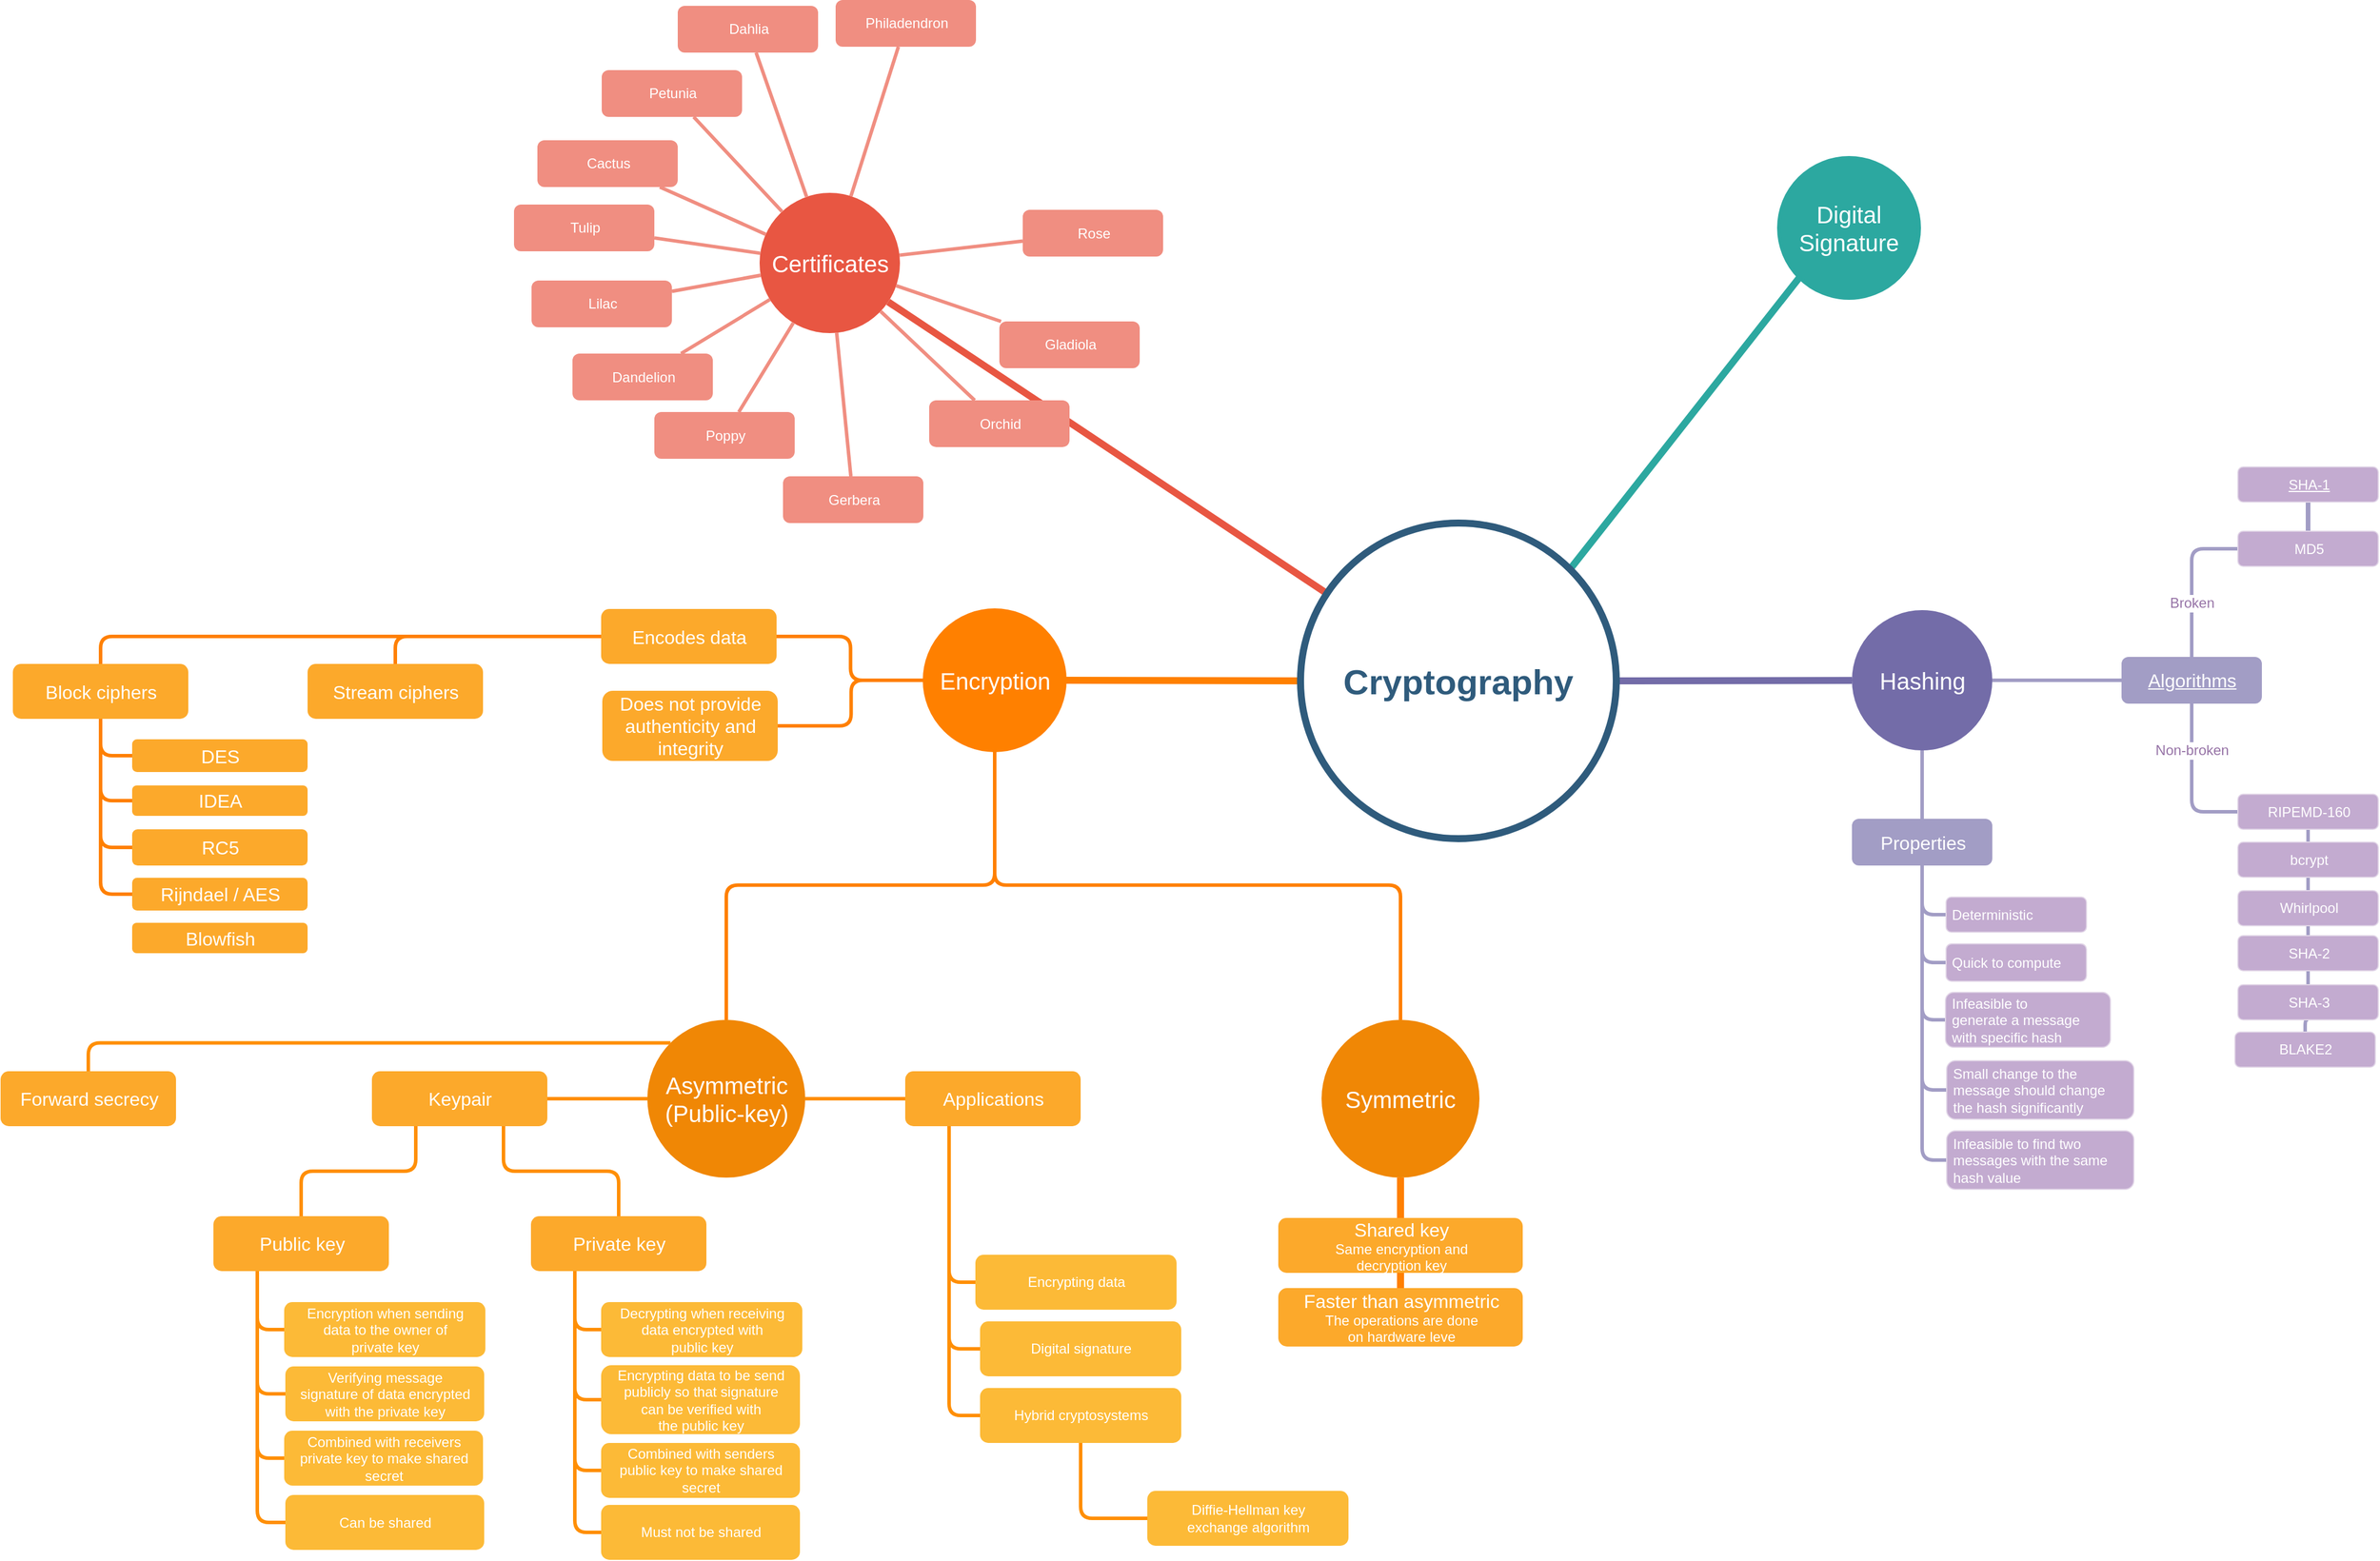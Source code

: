 <mxfile version="10.8.0" type="device"><diagram id="6a731a19-8d31-9384-78a2-239565b7b9f0" name="Page-1"><mxGraphModel dx="3160" dy="1203" grid="1" gridSize="10" guides="1" tooltips="1" connect="1" arrows="1" fold="1" page="1" pageScale="1" pageWidth="1169" pageHeight="827" background="#ffffff" math="0" shadow="0"><root><mxCell id="0"/><mxCell id="1" parent="0"/><mxCell id="1354" value="Hashing&lt;br&gt;" style="ellipse;whiteSpace=wrap;html=1;shadow=0;fontFamily=Helvetica;fontSize=20;fontColor=#FFFFFF;align=center;strokeWidth=3;fillColor=#736ca8;strokeColor=none;" parent="1" vertex="1"><mxGeometry x="1432.5" y="751" width="120" height="120" as="geometry"/></mxCell><mxCell id="R5-lUStaAMvKG1I0FBPl-1515" value="Digital&lt;br&gt;Signature&lt;br&gt;" style="ellipse;whiteSpace=wrap;html=1;shadow=0;fontFamily=Helvetica;fontSize=20;fontColor=#FFFFFF;align=center;strokeWidth=3;fillColor=#2CA8A0;strokeColor=#2CA8A0;" parent="1" vertex="1"><mxGeometry x="1370" y="364" width="120" height="120" as="geometry"/></mxCell><mxCell id="r3gNG2TY_ylzcIJZihnU-1619" style="edgeStyle=orthogonalEdgeStyle;orthogonalLoop=1;jettySize=auto;html=1;exitX=0;exitY=0.5;exitDx=0;exitDy=0;endArrow=none;strokeColor=#FF8F05;strokeWidth=3;fontColor=#FFFFFF;" parent="1" source="1355" target="r3gNG2TY_ylzcIJZihnU-1618" edge="1"><mxGeometry relative="1" as="geometry"/></mxCell><mxCell id="r3gNG2TY_ylzcIJZihnU-1620" style="edgeStyle=orthogonalEdgeStyle;orthogonalLoop=1;jettySize=auto;html=1;entryX=0;entryY=0.5;entryDx=0;entryDy=0;endArrow=none;strokeColor=#FF8F05;strokeWidth=3;fontColor=#FFFFFF;" parent="1" source="1355" target="r3gNG2TY_ylzcIJZihnU-1617" edge="1"><mxGeometry relative="1" as="geometry"/></mxCell><mxCell id="1355" value="&lt;span&gt;Asymmetric&lt;/span&gt;&lt;br&gt;&lt;span&gt;(Public-key)&lt;/span&gt;" style="ellipse;whiteSpace=wrap;html=1;shadow=0;fontFamily=Helvetica;fontSize=20;fontColor=#FFFFFF;align=center;strokeWidth=3;fillColor=#F08705;strokeColor=none;" parent="1" vertex="1"><mxGeometry x="402.5" y="1101.5" width="135" height="135" as="geometry"/></mxCell><mxCell id="1356" value="Certificates" style="ellipse;whiteSpace=wrap;html=1;shadow=0;fontFamily=Helvetica;fontSize=20;fontColor=#FFFFFF;align=center;strokeWidth=3;fillColor=#E85642;strokeColor=none;" parent="1" vertex="1"><mxGeometry x="498.5" y="394" width="120" height="120" as="geometry"/></mxCell><mxCell id="1364" style="endArrow=none;strokeWidth=6;strokeColor=#736ca8;html=1;exitX=1;exitY=0.5;exitDx=0;exitDy=0;" parent="1" source="1515" target="1354" edge="1"><mxGeometry relative="1" as="geometry"/></mxCell><mxCell id="1366" value="" style="edgeStyle=none;endArrow=none;strokeWidth=6;strokeColor=#E85642;html=1;" parent="1" source="1515" target="1356" edge="1"><mxGeometry x="181" y="226.5" width="100" height="100" as="geometry"><mxPoint x="181" y="326.5" as="sourcePoint"/><mxPoint x="281" y="226.5" as="targetPoint"/></mxGeometry></mxCell><mxCell id="r3gNG2TY_ylzcIJZihnU-1570" style="edgeStyle=orthogonalEdgeStyle;shape=filledEdge;jumpSize=2;orthogonalLoop=1;jettySize=auto;html=1;exitX=0.5;exitY=1;exitDx=0;exitDy=0;entryX=0;entryY=0.5;entryDx=0;entryDy=0;shadow=0;startFill=1;startSize=2;endArrow=none;endFill=1;endSize=2;strokeColor=#A29DC5;strokeWidth=3;fillColor=#A29DC5;" parent="1" source="1458" target="r3gNG2TY_ylzcIJZihnU-1547" edge="1"><mxGeometry relative="1" as="geometry"/></mxCell><mxCell id="r3gNG2TY_ylzcIJZihnU-1571" style="edgeStyle=orthogonalEdgeStyle;shape=filledEdge;jumpSize=2;orthogonalLoop=1;jettySize=auto;html=1;entryX=0;entryY=0.5;entryDx=0;entryDy=0;shadow=0;startFill=1;startSize=2;endArrow=none;endFill=1;endSize=2;strokeColor=#A29DC5;strokeWidth=3;fillColor=#A29DC5;" parent="1" source="1458" target="r3gNG2TY_ylzcIJZihnU-1554" edge="1"><mxGeometry relative="1" as="geometry"/></mxCell><mxCell id="r3gNG2TY_ylzcIJZihnU-1572" style="edgeStyle=orthogonalEdgeStyle;shape=filledEdge;jumpSize=2;orthogonalLoop=1;jettySize=auto;html=1;entryX=0;entryY=0.5;entryDx=0;entryDy=0;shadow=0;startFill=1;startSize=2;endArrow=none;endFill=1;endSize=2;strokeColor=#A29DC5;strokeWidth=3;fillColor=#A29DC5;" parent="1" source="1458" target="r3gNG2TY_ylzcIJZihnU-1556" edge="1"><mxGeometry relative="1" as="geometry"/></mxCell><mxCell id="r3gNG2TY_ylzcIJZihnU-1573" style="edgeStyle=orthogonalEdgeStyle;shape=filledEdge;jumpSize=2;orthogonalLoop=1;jettySize=auto;html=1;entryX=0;entryY=0.5;entryDx=0;entryDy=0;shadow=0;startFill=1;startSize=2;endArrow=none;endFill=1;endSize=2;strokeColor=#A29DC5;strokeWidth=3;fillColor=#A29DC5;" parent="1" source="1458" target="r3gNG2TY_ylzcIJZihnU-1563" edge="1"><mxGeometry relative="1" as="geometry"/></mxCell><mxCell id="r3gNG2TY_ylzcIJZihnU-1574" style="edgeStyle=orthogonalEdgeStyle;shape=filledEdge;jumpSize=2;orthogonalLoop=1;jettySize=auto;html=1;entryX=0;entryY=0.5;entryDx=0;entryDy=0;shadow=0;startFill=1;startSize=2;endArrow=none;endFill=1;endSize=2;strokeColor=#A29DC5;strokeWidth=3;fillColor=#A29DC5;" parent="1" source="1458" target="r3gNG2TY_ylzcIJZihnU-1565" edge="1"><mxGeometry relative="1" as="geometry"/></mxCell><mxCell id="r3gNG2TY_ylzcIJZihnU-1581" value="" style="edgeStyle=orthogonalEdgeStyle;shape=filledEdge;jumpSize=2;orthogonalLoop=1;jettySize=auto;html=1;shadow=0;startFill=1;startSize=2;endArrow=none;endFill=1;endSize=2;strokeColor=#A29DC5;strokeWidth=3;fillColor=#A29DC5;exitX=1;exitY=0.5;exitDx=0;exitDy=0;" parent="1" source="1354" target="r3gNG2TY_ylzcIJZihnU-1580" edge="1"><mxGeometry relative="1" as="geometry"/></mxCell><mxCell id="1458" value="&lt;font style=&quot;font-size: 16px&quot;&gt;Properties&lt;/font&gt;&lt;br&gt;" style="rounded=1;fillColor=#a29dc5;strokeColor=none;strokeWidth=3;shadow=0;html=1;fontColor=#FFFFFF;" parent="1" vertex="1"><mxGeometry x="1432.5" y="929.5" width="120" height="40" as="geometry"/></mxCell><mxCell id="r3gNG2TY_ylzcIJZihnU-1584" value="" style="edgeStyle=orthogonalEdgeStyle;shape=filledEdge;jumpSize=2;orthogonalLoop=1;jettySize=auto;html=1;shadow=0;startFill=1;startSize=2;endArrow=none;endFill=1;endSize=2;strokeColor=#A29DC5;strokeWidth=3;fillColor=#A29DC5;entryX=0;entryY=0.5;entryDx=0;entryDy=0;" parent="1" source="r3gNG2TY_ylzcIJZihnU-1580" target="r3gNG2TY_ylzcIJZihnU-1585" edge="1"><mxGeometry relative="1" as="geometry"><mxPoint x="1723" y="911" as="targetPoint"/></mxGeometry></mxCell><mxCell id="r3gNG2TY_ylzcIJZihnU-1589" value="Broken&lt;br&gt;" style="text;html=1;resizable=0;points=[];align=center;verticalAlign=middle;labelBackgroundColor=#ffffff;fontColor=#9673A6;" parent="r3gNG2TY_ylzcIJZihnU-1584" vertex="1" connectable="0"><mxGeometry x="-0.189" y="-1" relative="1" as="geometry"><mxPoint x="-1" y="7" as="offset"/></mxGeometry></mxCell><mxCell id="r3gNG2TY_ylzcIJZihnU-1588" style="edgeStyle=orthogonalEdgeStyle;shape=filledEdge;jumpSize=2;orthogonalLoop=1;jettySize=auto;html=1;exitX=0.5;exitY=1;exitDx=0;exitDy=0;entryX=0;entryY=0.5;entryDx=0;entryDy=0;shadow=0;startFill=1;startSize=2;endArrow=none;endFill=1;endSize=2;strokeColor=#A29DC5;strokeWidth=3;fillColor=#A29DC5;" parent="1" source="r3gNG2TY_ylzcIJZihnU-1580" target="r3gNG2TY_ylzcIJZihnU-1586" edge="1"><mxGeometry relative="1" as="geometry"/></mxCell><mxCell id="r3gNG2TY_ylzcIJZihnU-1590" value="Non-broken" style="text;html=1;resizable=0;points=[];align=center;verticalAlign=middle;labelBackgroundColor=#ffffff;fontColor=#9673A6;horizontal=1;" parent="r3gNG2TY_ylzcIJZihnU-1588" vertex="1" connectable="0"><mxGeometry x="-0.422" y="1" relative="1" as="geometry"><mxPoint x="-1" y="2" as="offset"/></mxGeometry></mxCell><UserObject label="&lt;font style=&quot;font-size: 16px&quot;&gt;&lt;u&gt;Algorithms&lt;/u&gt;&lt;/font&gt;&lt;br&gt;" link="https://en.wikipedia.org/wiki/Cryptographic_hash_function#Cryptographic_hash_algorithms" id="r3gNG2TY_ylzcIJZihnU-1580"><mxCell style="rounded=1;fillColor=#a29dc5;strokeColor=none;strokeWidth=3;shadow=0;html=1;fontColor=#FFFFFF;" parent="1" vertex="1"><mxGeometry x="1663" y="791" width="120" height="40" as="geometry"/></mxCell></UserObject><mxCell id="r3gNG2TY_ylzcIJZihnU-1547" value="Deterministic&lt;br&gt;" style="rounded=1;fillColor=#C3ABD0;strokeColor=#E1D5E7;strokeWidth=1;shadow=0;html=1;fontColor=#FFFFFF;align=left;spacingLeft=3;" parent="1" vertex="1"><mxGeometry x="1513" y="996.5" width="120" height="30" as="geometry"/></mxCell><mxCell id="r3gNG2TY_ylzcIJZihnU-1554" value="Quick to compute&lt;br&gt;" style="rounded=1;fillColor=#C3ABD0;strokeColor=#E1D5E7;strokeWidth=1;shadow=0;html=1;fontColor=#FFFFFF;align=left;spacingLeft=3;" parent="1" vertex="1"><mxGeometry x="1513" y="1036.5" width="120" height="32" as="geometry"/></mxCell><mxCell id="r3gNG2TY_ylzcIJZihnU-1556" value="Infeasible to&lt;br&gt;generate a message&lt;br&gt;with specific hash&lt;br&gt;" style="rounded=1;fillColor=#C3ABD0;strokeColor=#E1D5E7;strokeWidth=1;shadow=0;html=1;fontColor=#FFFFFF;align=left;spacingLeft=3;" parent="1" vertex="1"><mxGeometry x="1512.5" y="1078" width="141" height="47" as="geometry"/></mxCell><mxCell id="r3gNG2TY_ylzcIJZihnU-1563" value="Small change to the&lt;br&gt;message should change&lt;br&gt;the hash significantly&lt;br&gt;" style="rounded=1;fillColor=#C3ABD0;strokeColor=#E1D5E7;strokeWidth=1;shadow=0;html=1;fontColor=#FFFFFF;align=left;spacingLeft=3;" parent="1" vertex="1"><mxGeometry x="1513.5" y="1136.5" width="160" height="50" as="geometry"/></mxCell><mxCell id="r3gNG2TY_ylzcIJZihnU-1565" value="Infeasible to find two&lt;br&gt;messages with the same&lt;br&gt;hash value&lt;br&gt;" style="rounded=1;fillColor=#C3ABD0;strokeColor=#E1D5E7;strokeWidth=1;shadow=0;html=1;fontColor=#FFFFFF;align=left;spacingLeft=3;" parent="1" vertex="1"><mxGeometry x="1513.5" y="1196.5" width="160" height="50" as="geometry"/></mxCell><mxCell id="1465" value="" style="edgeStyle=none;endArrow=none;strokeWidth=3;strokeColor=#A29DC5;html=1;" parent="1" source="1354" target="1458" edge="1"><mxGeometry x="-27.5" y="-524" width="100" height="100" as="geometry"><mxPoint x="-27.5" y="-424" as="sourcePoint"/><mxPoint x="72.5" y="-524" as="targetPoint"/></mxGeometry></mxCell><mxCell id="1490" value="Philadendron" style="rounded=1;fillColor=#f08e81;strokeColor=none;strokeWidth=3;shadow=0;html=1;fontColor=#FFFFFF;" parent="1" vertex="1"><mxGeometry x="563.5" y="229" width="120" height="40" as="geometry"/></mxCell><mxCell id="1491" value="Dahlia" style="rounded=1;fillColor=#f08e81;strokeColor=none;strokeWidth=3;shadow=0;html=1;fontColor=#FFFFFF;" parent="1" vertex="1"><mxGeometry x="428.5" y="234" width="120" height="40" as="geometry"/></mxCell><mxCell id="1492" value="Petunia" style="rounded=1;fillColor=#f08e81;strokeColor=none;strokeWidth=3;shadow=0;html=1;fontColor=#FFFFFF;" parent="1" vertex="1"><mxGeometry x="363.5" y="289" width="120" height="40" as="geometry"/></mxCell><mxCell id="1493" value="Cactus" style="rounded=1;fillColor=#f08e81;strokeColor=none;strokeWidth=3;shadow=0;html=1;fontColor=#FFFFFF;" parent="1" vertex="1"><mxGeometry x="308.5" y="349" width="120" height="40" as="geometry"/></mxCell><mxCell id="1494" value="Tulip" style="rounded=1;fillColor=#f08e81;strokeColor=none;strokeWidth=3;shadow=0;html=1;fontColor=#FFFFFF;" parent="1" vertex="1"><mxGeometry x="288.5" y="404" width="120" height="40" as="geometry"/></mxCell><mxCell id="1495" value="Lilac" style="rounded=1;fillColor=#f08e81;strokeColor=none;strokeWidth=3;shadow=0;html=1;fontColor=#FFFFFF;" parent="1" vertex="1"><mxGeometry x="303.5" y="469" width="120" height="40" as="geometry"/></mxCell><mxCell id="1496" value="Dandelion" style="rounded=1;fillColor=#f08e81;strokeColor=none;strokeWidth=3;shadow=0;html=1;fontColor=#FFFFFF;" parent="1" vertex="1"><mxGeometry x="338.5" y="531.5" width="120" height="40" as="geometry"/></mxCell><mxCell id="1497" value="Poppy" style="rounded=1;fillColor=#f08e81;strokeColor=none;strokeWidth=3;shadow=0;html=1;fontColor=#FFFFFF;" parent="1" vertex="1"><mxGeometry x="408.5" y="581.5" width="120" height="40" as="geometry"/></mxCell><mxCell id="1498" value="Gerbera" style="rounded=1;fillColor=#f08e81;strokeColor=none;strokeWidth=3;shadow=0;html=1;fontColor=#FFFFFF;" parent="1" vertex="1"><mxGeometry x="518.5" y="636.5" width="120" height="40" as="geometry"/></mxCell><mxCell id="1499" value="Orchid" style="rounded=1;fillColor=#f08e81;strokeColor=none;strokeWidth=3;shadow=0;html=1;fontColor=#FFFFFF;" parent="1" vertex="1"><mxGeometry x="643.5" y="571.5" width="120" height="40" as="geometry"/></mxCell><mxCell id="1500" value="Gladiola" style="rounded=1;fillColor=#f08e81;strokeColor=none;strokeWidth=3;shadow=0;html=1;fontColor=#FFFFFF;" parent="1" vertex="1"><mxGeometry x="703.5" y="504" width="120" height="40" as="geometry"/></mxCell><mxCell id="1501" value="Rose" style="rounded=1;fillColor=#f08e81;strokeColor=none;strokeWidth=3;shadow=0;html=1;fontColor=#FFFFFF;" parent="1" vertex="1"><mxGeometry x="723.5" y="408.5" width="120" height="40" as="geometry"/></mxCell><mxCell id="1502" value="" style="edgeStyle=none;endArrow=none;strokeWidth=3;strokeColor=#F08E81;html=1;" parent="1" source="1356" target="1501" edge="1"><mxGeometry x="128.5" y="-726" width="100" height="100" as="geometry"><mxPoint x="128.5" y="-626" as="sourcePoint"/><mxPoint x="228.5" y="-726" as="targetPoint"/></mxGeometry></mxCell><mxCell id="1503" value="" style="edgeStyle=none;endArrow=none;strokeWidth=3;strokeColor=#F08E81;html=1;" parent="1" source="1356" target="1490" edge="1"><mxGeometry x="128.5" y="-726" width="100" height="100" as="geometry"><mxPoint x="128.5" y="-626" as="sourcePoint"/><mxPoint x="228.5" y="-726" as="targetPoint"/></mxGeometry></mxCell><mxCell id="1504" value="" style="edgeStyle=none;endArrow=none;strokeWidth=3;strokeColor=#F08E81;html=1;" parent="1" source="1356" target="1491" edge="1"><mxGeometry x="128.5" y="-726" width="100" height="100" as="geometry"><mxPoint x="128.5" y="-626" as="sourcePoint"/><mxPoint x="228.5" y="-726" as="targetPoint"/></mxGeometry></mxCell><mxCell id="1505" value="" style="edgeStyle=none;endArrow=none;strokeWidth=3;strokeColor=#F08E81;html=1;" parent="1" source="1356" target="1492" edge="1"><mxGeometry x="128.5" y="-726" width="100" height="100" as="geometry"><mxPoint x="128.5" y="-626" as="sourcePoint"/><mxPoint x="228.5" y="-726" as="targetPoint"/></mxGeometry></mxCell><mxCell id="1506" value="" style="edgeStyle=none;endArrow=none;strokeWidth=3;strokeColor=#F08E81;html=1;" parent="1" source="1356" target="1493" edge="1"><mxGeometry x="128.5" y="-726" width="100" height="100" as="geometry"><mxPoint x="128.5" y="-626" as="sourcePoint"/><mxPoint x="228.5" y="-726" as="targetPoint"/></mxGeometry></mxCell><mxCell id="1507" value="" style="edgeStyle=none;endArrow=none;strokeWidth=3;strokeColor=#F08E81;html=1;" parent="1" source="1356" target="1494" edge="1"><mxGeometry x="128.5" y="-726" width="100" height="100" as="geometry"><mxPoint x="128.5" y="-626" as="sourcePoint"/><mxPoint x="228.5" y="-726" as="targetPoint"/></mxGeometry></mxCell><mxCell id="1508" value="" style="edgeStyle=none;endArrow=none;strokeWidth=3;strokeColor=#F08E81;html=1;" parent="1" source="1356" target="1495" edge="1"><mxGeometry x="128.5" y="-726" width="100" height="100" as="geometry"><mxPoint x="128.5" y="-626" as="sourcePoint"/><mxPoint x="228.5" y="-726" as="targetPoint"/></mxGeometry></mxCell><mxCell id="1509" value="" style="edgeStyle=none;endArrow=none;strokeWidth=3;strokeColor=#F08E81;html=1;" parent="1" source="1356" target="1496" edge="1"><mxGeometry x="128.5" y="-726" width="100" height="100" as="geometry"><mxPoint x="128.5" y="-626" as="sourcePoint"/><mxPoint x="228.5" y="-726" as="targetPoint"/></mxGeometry></mxCell><mxCell id="1510" value="" style="edgeStyle=none;endArrow=none;strokeWidth=3;strokeColor=#F08E81;html=1;" parent="1" source="1356" target="1497" edge="1"><mxGeometry x="128.5" y="-726" width="100" height="100" as="geometry"><mxPoint x="128.5" y="-626" as="sourcePoint"/><mxPoint x="228.5" y="-726" as="targetPoint"/></mxGeometry></mxCell><mxCell id="1511" value="" style="edgeStyle=none;endArrow=none;strokeWidth=3;strokeColor=#F08E81;html=1;" parent="1" source="1356" target="1498" edge="1"><mxGeometry x="128.5" y="-726" width="100" height="100" as="geometry"><mxPoint x="128.5" y="-626" as="sourcePoint"/><mxPoint x="228.5" y="-726" as="targetPoint"/></mxGeometry></mxCell><mxCell id="1512" value="" style="edgeStyle=none;endArrow=none;strokeWidth=3;strokeColor=#F08E81;html=1;" parent="1" source="1356" target="1499" edge="1"><mxGeometry x="128.5" y="-726" width="100" height="100" as="geometry"><mxPoint x="128.5" y="-626" as="sourcePoint"/><mxPoint x="228.5" y="-726" as="targetPoint"/></mxGeometry></mxCell><mxCell id="1513" value="" style="edgeStyle=none;endArrow=none;strokeWidth=3;strokeColor=#F08E81;html=1;" parent="1" source="1356" target="1500" edge="1"><mxGeometry x="128.5" y="-726" width="100" height="100" as="geometry"><mxPoint x="128.5" y="-626" as="sourcePoint"/><mxPoint x="228.5" y="-726" as="targetPoint"/></mxGeometry></mxCell><mxCell id="R5-lUStaAMvKG1I0FBPl-1518" style="edgeStyle=none;orthogonalLoop=1;jettySize=auto;html=1;exitX=1;exitY=0;exitDx=0;exitDy=0;entryX=0;entryY=1;entryDx=0;entryDy=0;endArrow=none;strokeColor=#2CA8A0;strokeWidth=6;" parent="1" source="1515" target="R5-lUStaAMvKG1I0FBPl-1515" edge="1"><mxGeometry relative="1" as="geometry"/></mxCell><mxCell id="R5-lUStaAMvKG1I0FBPl-1519" style="edgeStyle=none;orthogonalLoop=1;jettySize=auto;html=1;exitX=0;exitY=0.5;exitDx=0;exitDy=0;endArrow=none;strokeColor=#FF8000;strokeWidth=6;fontSize=20;fontColor=#FFFFFF;entryX=1;entryY=0.5;entryDx=0;entryDy=0;" parent="1" source="1515" target="R5-lUStaAMvKG1I0FBPl-1520" edge="1"><mxGeometry relative="1" as="geometry"><mxPoint x="1096" y="370.0" as="targetPoint"/></mxGeometry></mxCell><mxCell id="1515" value="Cryptography" style="ellipse;whiteSpace=wrap;html=1;shadow=0;fontFamily=Helvetica;fontSize=30;fontColor=#2F5B7C;align=center;strokeColor=#2F5B7C;strokeWidth=6;fillColor=#FFFFFF;fontStyle=1;gradientColor=none;" parent="1" vertex="1"><mxGeometry x="961" y="676.5" width="270" height="270" as="geometry"/></mxCell><mxCell id="r3gNG2TY_ylzcIJZihnU-1592" value="" style="edgeStyle=orthogonalEdgeStyle;shape=filledEdge;jumpSize=2;orthogonalLoop=1;jettySize=auto;html=1;shadow=0;startFill=1;startSize=2;endArrow=none;endFill=1;endSize=2;strokeColor=#A29DC5;strokeWidth=4;fillColor=#A29DC5;fontColor=#9673A6;" parent="1" source="r3gNG2TY_ylzcIJZihnU-1585" target="r3gNG2TY_ylzcIJZihnU-1591" edge="1"><mxGeometry relative="1" as="geometry"/></mxCell><mxCell id="r3gNG2TY_ylzcIJZihnU-1585" value="MD5&lt;br&gt;" style="rounded=1;fillColor=#C3ABD0;strokeColor=#E1D5E7;strokeWidth=1;shadow=0;html=1;fontColor=#FFFFFF;" parent="1" vertex="1"><mxGeometry x="1762.5" y="683.5" width="120" height="30" as="geometry"/></mxCell><UserObject label="SHA-1&lt;br&gt;" link="https://en.wikipedia.org/wiki/SHA-1#SHAttered_%E2%80%93_first_public_collision" id="r3gNG2TY_ylzcIJZihnU-1591"><mxCell style="rounded=1;fillColor=#C3ABD0;strokeColor=#E1D5E7;strokeWidth=1;shadow=0;html=1;fontColor=#FFFFFF;fontStyle=4" parent="1" vertex="1"><mxGeometry x="1762.5" y="628.5" width="120" height="30" as="geometry"/></mxCell></UserObject><mxCell id="R5-lUStaAMvKG1I0FBPl-1550" style="edgeStyle=orthogonalEdgeStyle;shape=filledEdge;jumpSize=2;orthogonalLoop=1;jettySize=auto;html=1;exitX=0.5;exitY=1;exitDx=0;exitDy=0;entryX=0.5;entryY=0;entryDx=0;entryDy=0;shadow=0;startFill=1;startSize=2;endArrow=none;endFill=1;endSize=2;strokeColor=#A29DC5;strokeWidth=3;fillColor=#A29DC5;" parent="1" source="r3gNG2TY_ylzcIJZihnU-1586" target="r3gNG2TY_ylzcIJZihnU-1593" edge="1"><mxGeometry relative="1" as="geometry"/></mxCell><mxCell id="r3gNG2TY_ylzcIJZihnU-1586" value="RIPEMD-160&lt;br&gt;" style="rounded=1;fillColor=#C3ABD0;strokeColor=#E1D5E7;strokeWidth=1;shadow=0;html=1;fontColor=#FFFFFF;" parent="1" vertex="1"><mxGeometry x="1762.5" y="908.5" width="120" height="30" as="geometry"/></mxCell><mxCell id="R5-lUStaAMvKG1I0FBPl-1551" style="edgeStyle=orthogonalEdgeStyle;shape=filledEdge;jumpSize=2;orthogonalLoop=1;jettySize=auto;html=1;exitX=0.5;exitY=1;exitDx=0;exitDy=0;entryX=0.5;entryY=0;entryDx=0;entryDy=0;shadow=0;startFill=1;startSize=2;endArrow=none;endFill=1;endSize=2;strokeColor=#A29DC5;strokeWidth=3;fillColor=#A29DC5;" parent="1" source="r3gNG2TY_ylzcIJZihnU-1593" target="r3gNG2TY_ylzcIJZihnU-1595" edge="1"><mxGeometry relative="1" as="geometry"/></mxCell><mxCell id="r3gNG2TY_ylzcIJZihnU-1593" value="bcrypt&lt;br&gt;" style="rounded=1;fillColor=#C3ABD0;strokeColor=#E1D5E7;strokeWidth=1;shadow=0;html=1;fontColor=#FFFFFF;" parent="1" vertex="1"><mxGeometry x="1762.5" y="949.5" width="120" height="30" as="geometry"/></mxCell><mxCell id="R5-lUStaAMvKG1I0FBPl-1552" style="edgeStyle=orthogonalEdgeStyle;shape=filledEdge;jumpSize=2;orthogonalLoop=1;jettySize=auto;html=1;exitX=0.5;exitY=1;exitDx=0;exitDy=0;entryX=0.5;entryY=0;entryDx=0;entryDy=0;shadow=0;startFill=1;startSize=2;endArrow=none;endFill=1;endSize=2;strokeColor=#A29DC5;strokeWidth=3;fillColor=#A29DC5;" parent="1" source="r3gNG2TY_ylzcIJZihnU-1595" target="r3gNG2TY_ylzcIJZihnU-1597" edge="1"><mxGeometry relative="1" as="geometry"/></mxCell><mxCell id="r3gNG2TY_ylzcIJZihnU-1595" value="Whirlpool&lt;br&gt;" style="rounded=1;fillColor=#C3ABD0;strokeColor=#E1D5E7;strokeWidth=1;shadow=0;html=1;fontColor=#FFFFFF;" parent="1" vertex="1"><mxGeometry x="1762.5" y="991" width="120" height="30" as="geometry"/></mxCell><mxCell id="R5-lUStaAMvKG1I0FBPl-1553" style="edgeStyle=orthogonalEdgeStyle;shape=filledEdge;jumpSize=2;orthogonalLoop=1;jettySize=auto;html=1;exitX=0.5;exitY=1;exitDx=0;exitDy=0;shadow=0;startFill=1;startSize=2;endArrow=none;endFill=1;endSize=2;strokeColor=#A29DC5;strokeWidth=3;fillColor=#A29DC5;" parent="1" source="r3gNG2TY_ylzcIJZihnU-1597" target="r3gNG2TY_ylzcIJZihnU-1598" edge="1"><mxGeometry relative="1" as="geometry"/></mxCell><mxCell id="r3gNG2TY_ylzcIJZihnU-1597" value="SHA-2&lt;br&gt;" style="rounded=1;fillColor=#C3ABD0;strokeColor=#E1D5E7;strokeWidth=1;shadow=0;html=1;fontColor=#FFFFFF;" parent="1" vertex="1"><mxGeometry x="1762.5" y="1029.5" width="120" height="30" as="geometry"/></mxCell><mxCell id="R5-lUStaAMvKG1I0FBPl-1554" style="edgeStyle=orthogonalEdgeStyle;shape=filledEdge;jumpSize=2;orthogonalLoop=1;jettySize=auto;html=1;exitX=0.5;exitY=1;exitDx=0;exitDy=0;entryX=0.5;entryY=0;entryDx=0;entryDy=0;shadow=0;startFill=1;startSize=2;endArrow=none;endFill=1;endSize=2;strokeColor=#A29DC5;strokeWidth=3;fillColor=#A29DC5;" parent="1" source="r3gNG2TY_ylzcIJZihnU-1598" target="r3gNG2TY_ylzcIJZihnU-1599" edge="1"><mxGeometry relative="1" as="geometry"/></mxCell><mxCell id="r3gNG2TY_ylzcIJZihnU-1598" value="SHA-3&lt;br&gt;" style="rounded=1;fillColor=#C3ABD0;strokeColor=#E1D5E7;strokeWidth=1;shadow=0;html=1;fontColor=#FFFFFF;" parent="1" vertex="1"><mxGeometry x="1762.5" y="1071.5" width="120" height="30" as="geometry"/></mxCell><mxCell id="r3gNG2TY_ylzcIJZihnU-1599" value="BLAKE2&lt;br&gt;" style="rounded=1;fillColor=#C3ABD0;strokeColor=#E1D5E7;strokeWidth=1;shadow=0;html=1;fontColor=#FFFFFF;" parent="1" vertex="1"><mxGeometry x="1760" y="1112" width="120" height="30" as="geometry"/></mxCell><mxCell id="r3gNG2TY_ylzcIJZihnU-1646" style="edgeStyle=orthogonalEdgeStyle;orthogonalLoop=1;jettySize=auto;html=1;exitX=0.25;exitY=1;exitDx=0;exitDy=0;entryX=0;entryY=0.5;entryDx=0;entryDy=0;endArrow=none;strokeColor=#FF8F05;strokeWidth=3;fontColor=#FFFFFF;" parent="1" source="r3gNG2TY_ylzcIJZihnU-1617" target="r3gNG2TY_ylzcIJZihnU-1645" edge="1"><mxGeometry relative="1" as="geometry"/></mxCell><mxCell id="r3gNG2TY_ylzcIJZihnU-1648" style="edgeStyle=orthogonalEdgeStyle;orthogonalLoop=1;jettySize=auto;html=1;exitX=0.25;exitY=1;exitDx=0;exitDy=0;entryX=0;entryY=0.5;entryDx=0;entryDy=0;endArrow=none;strokeColor=#FF8F05;strokeWidth=3;fontColor=#FFFFFF;" parent="1" source="r3gNG2TY_ylzcIJZihnU-1617" target="r3gNG2TY_ylzcIJZihnU-1647" edge="1"><mxGeometry relative="1" as="geometry"/></mxCell><mxCell id="r3gNG2TY_ylzcIJZihnU-1655" style="edgeStyle=orthogonalEdgeStyle;orthogonalLoop=1;jettySize=auto;html=1;exitX=0.25;exitY=1;exitDx=0;exitDy=0;entryX=0;entryY=0.5;entryDx=0;entryDy=0;endArrow=none;strokeColor=#FF8F05;strokeWidth=3;fontColor=#FFFFFF;" parent="1" source="r3gNG2TY_ylzcIJZihnU-1617" target="r3gNG2TY_ylzcIJZihnU-1654" edge="1"><mxGeometry relative="1" as="geometry"/></mxCell><mxCell id="r3gNG2TY_ylzcIJZihnU-1617" value="&lt;font style=&quot;font-size: 16px&quot;&gt;Applications&lt;/font&gt;&lt;br&gt;" style="rounded=1;fillColor=#FCA92B;strokeColor=none;strokeWidth=3;shadow=0;html=1;fontColor=#FFFFFF;" parent="1" vertex="1"><mxGeometry x="623" y="1145.5" width="150" height="47" as="geometry"/></mxCell><mxCell id="r3gNG2TY_ylzcIJZihnU-1622" value="" style="edgeStyle=orthogonalEdgeStyle;orthogonalLoop=1;jettySize=auto;html=1;endArrow=none;strokeColor=#FF8F05;strokeWidth=3;fontColor=#FFFFFF;exitX=0.25;exitY=1;exitDx=0;exitDy=0;" parent="1" source="r3gNG2TY_ylzcIJZihnU-1618" target="r3gNG2TY_ylzcIJZihnU-1621" edge="1"><mxGeometry relative="1" as="geometry"/></mxCell><mxCell id="r3gNG2TY_ylzcIJZihnU-1624" style="edgeStyle=orthogonalEdgeStyle;orthogonalLoop=1;jettySize=auto;html=1;exitX=0.75;exitY=1;exitDx=0;exitDy=0;entryX=0.5;entryY=0;entryDx=0;entryDy=0;endArrow=none;strokeColor=#FF8F05;strokeWidth=3;fontColor=#FFFFFF;" parent="1" source="r3gNG2TY_ylzcIJZihnU-1618" target="r3gNG2TY_ylzcIJZihnU-1623" edge="1"><mxGeometry relative="1" as="geometry"/></mxCell><mxCell id="r3gNG2TY_ylzcIJZihnU-1618" value="&lt;font style=&quot;font-size: 16px&quot;&gt;Keypair&lt;/font&gt;&lt;br&gt;" style="rounded=1;fillColor=#FCA92B;strokeColor=none;strokeWidth=3;shadow=0;html=1;fontColor=#FFFFFF;" parent="1" vertex="1"><mxGeometry x="167" y="1145.5" width="150" height="47" as="geometry"/></mxCell><mxCell id="OGcQFqI7KuqifQr8IV2y-1518" style="edgeStyle=orthogonalEdgeStyle;orthogonalLoop=1;jettySize=auto;html=1;exitX=0.5;exitY=0;exitDx=0;exitDy=0;entryX=0;entryY=0;entryDx=0;entryDy=0;endArrow=none;strokeColor=#FF8F05;strokeWidth=3;fontColor=#FFFFFF;" edge="1" parent="1" source="OGcQFqI7KuqifQr8IV2y-1515" target="1355"><mxGeometry relative="1" as="geometry"/></mxCell><mxCell id="OGcQFqI7KuqifQr8IV2y-1515" value="&lt;font style=&quot;font-size: 16px&quot;&gt;Forward secrecy&lt;/font&gt;&lt;br&gt;" style="rounded=1;fillColor=#FCA92B;strokeColor=none;strokeWidth=3;shadow=0;html=1;fontColor=#FFFFFF;" vertex="1" parent="1"><mxGeometry x="-150.5" y="1145.5" width="150" height="47" as="geometry"/></mxCell><mxCell id="r3gNG2TY_ylzcIJZihnU-1626" style="edgeStyle=orthogonalEdgeStyle;orthogonalLoop=1;jettySize=auto;html=1;exitX=0.25;exitY=1;exitDx=0;exitDy=0;entryX=0;entryY=0.5;entryDx=0;entryDy=0;endArrow=none;strokeColor=#FF8F05;strokeWidth=3;fontColor=#FFFFFF;" parent="1" source="r3gNG2TY_ylzcIJZihnU-1621" target="r3gNG2TY_ylzcIJZihnU-1625" edge="1"><mxGeometry relative="1" as="geometry"/></mxCell><mxCell id="r3gNG2TY_ylzcIJZihnU-1628" style="edgeStyle=orthogonalEdgeStyle;orthogonalLoop=1;jettySize=auto;html=1;exitX=0.25;exitY=1;exitDx=0;exitDy=0;entryX=0;entryY=0.5;entryDx=0;entryDy=0;endArrow=none;strokeColor=#FF8F05;strokeWidth=3;fontColor=#FFFFFF;" parent="1" source="r3gNG2TY_ylzcIJZihnU-1621" target="r3gNG2TY_ylzcIJZihnU-1627" edge="1"><mxGeometry relative="1" as="geometry"/></mxCell><mxCell id="r3gNG2TY_ylzcIJZihnU-1630" style="edgeStyle=orthogonalEdgeStyle;orthogonalLoop=1;jettySize=auto;html=1;exitX=0.25;exitY=1;exitDx=0;exitDy=0;entryX=0;entryY=0.5;entryDx=0;entryDy=0;endArrow=none;strokeColor=#FF8F05;strokeWidth=3;fontColor=#FFFFFF;" parent="1" source="r3gNG2TY_ylzcIJZihnU-1621" target="r3gNG2TY_ylzcIJZihnU-1629" edge="1"><mxGeometry relative="1" as="geometry"/></mxCell><mxCell id="r3gNG2TY_ylzcIJZihnU-1632" style="edgeStyle=orthogonalEdgeStyle;orthogonalLoop=1;jettySize=auto;html=1;exitX=0.25;exitY=1;exitDx=0;exitDy=0;entryX=0;entryY=0.5;entryDx=0;entryDy=0;endArrow=none;strokeColor=#FF8F05;strokeWidth=3;fontColor=#FFFFFF;" parent="1" source="r3gNG2TY_ylzcIJZihnU-1621" target="r3gNG2TY_ylzcIJZihnU-1631" edge="1"><mxGeometry relative="1" as="geometry"/></mxCell><mxCell id="r3gNG2TY_ylzcIJZihnU-1621" value="&lt;font style=&quot;font-size: 16px&quot;&gt;Public key&lt;/font&gt;&lt;br&gt;" style="rounded=1;fillColor=#FCA92B;strokeColor=none;strokeWidth=3;shadow=0;html=1;fontColor=#FFFFFF;" parent="1" vertex="1"><mxGeometry x="31.5" y="1269.5" width="150" height="47" as="geometry"/></mxCell><mxCell id="r3gNG2TY_ylzcIJZihnU-1641" style="edgeStyle=orthogonalEdgeStyle;orthogonalLoop=1;jettySize=auto;html=1;exitX=0.25;exitY=1;exitDx=0;exitDy=0;entryX=0;entryY=0.5;entryDx=0;entryDy=0;endArrow=none;strokeColor=#FF8F05;strokeWidth=3;fontColor=#FFFFFF;" parent="1" source="r3gNG2TY_ylzcIJZihnU-1623" target="r3gNG2TY_ylzcIJZihnU-1637" edge="1"><mxGeometry relative="1" as="geometry"/></mxCell><mxCell id="r3gNG2TY_ylzcIJZihnU-1642" style="edgeStyle=orthogonalEdgeStyle;orthogonalLoop=1;jettySize=auto;html=1;exitX=0.25;exitY=1;exitDx=0;exitDy=0;entryX=0;entryY=0.5;entryDx=0;entryDy=0;endArrow=none;strokeColor=#FF8F05;strokeWidth=3;fontColor=#FFFFFF;" parent="1" source="r3gNG2TY_ylzcIJZihnU-1623" target="r3gNG2TY_ylzcIJZihnU-1638" edge="1"><mxGeometry relative="1" as="geometry"/></mxCell><mxCell id="r3gNG2TY_ylzcIJZihnU-1643" style="edgeStyle=orthogonalEdgeStyle;orthogonalLoop=1;jettySize=auto;html=1;exitX=0.25;exitY=1;exitDx=0;exitDy=0;entryX=0;entryY=0.5;entryDx=0;entryDy=0;endArrow=none;strokeColor=#FF8F05;strokeWidth=3;fontColor=#FFFFFF;" parent="1" source="r3gNG2TY_ylzcIJZihnU-1623" target="r3gNG2TY_ylzcIJZihnU-1639" edge="1"><mxGeometry relative="1" as="geometry"/></mxCell><mxCell id="r3gNG2TY_ylzcIJZihnU-1644" style="edgeStyle=orthogonalEdgeStyle;orthogonalLoop=1;jettySize=auto;html=1;exitX=0.25;exitY=1;exitDx=0;exitDy=0;entryX=0;entryY=0.5;entryDx=0;entryDy=0;endArrow=none;strokeColor=#FF8F05;strokeWidth=3;fontColor=#FFFFFF;" parent="1" source="r3gNG2TY_ylzcIJZihnU-1623" target="r3gNG2TY_ylzcIJZihnU-1640" edge="1"><mxGeometry relative="1" as="geometry"/></mxCell><mxCell id="r3gNG2TY_ylzcIJZihnU-1623" value="&lt;font style=&quot;font-size: 16px&quot;&gt;Private key&lt;/font&gt;&lt;br&gt;" style="rounded=1;fillColor=#FCA92B;strokeColor=none;strokeWidth=3;shadow=0;html=1;fontColor=#FFFFFF;" parent="1" vertex="1"><mxGeometry x="303" y="1269.5" width="150" height="47" as="geometry"/></mxCell><mxCell id="r3gNG2TY_ylzcIJZihnU-1625" value="&lt;font style=&quot;font-size: 12px&quot;&gt;&lt;font style=&quot;font-size: 12px&quot;&gt;Encryption when sending &lt;br&gt;data&amp;nbsp;&lt;/font&gt;to the owner of&lt;br&gt;private key&lt;/font&gt;&lt;br&gt;" style="rounded=1;fillColor=#FCBA37;strokeColor=none;strokeWidth=3;shadow=0;html=1;fontColor=#FFFFFF;" parent="1" vertex="1"><mxGeometry x="92" y="1343" width="172" height="47" as="geometry"/></mxCell><mxCell id="r3gNG2TY_ylzcIJZihnU-1627" value="Verifying message&lt;br&gt;signature of data encrypted&lt;br&gt;with the private key&lt;br&gt;" style="rounded=1;fillColor=#FCBA37;strokeColor=none;strokeWidth=3;shadow=0;html=1;fontColor=#FFFFFF;" parent="1" vertex="1"><mxGeometry x="93" y="1398" width="170" height="47" as="geometry"/></mxCell><mxCell id="r3gNG2TY_ylzcIJZihnU-1629" value="Combined with receivers&lt;br&gt;private key to make shared&lt;br&gt;secret&lt;br&gt;" style="rounded=1;fillColor=#FCBA37;strokeColor=none;strokeWidth=3;shadow=0;html=1;fontColor=#FFFFFF;" parent="1" vertex="1"><mxGeometry x="92" y="1453" width="170" height="47" as="geometry"/></mxCell><mxCell id="r3gNG2TY_ylzcIJZihnU-1631" value="Can be shared&lt;br&gt;" style="rounded=1;fillColor=#FCBA37;strokeColor=none;strokeWidth=3;shadow=0;html=1;fontColor=#FFFFFF;" parent="1" vertex="1"><mxGeometry x="93" y="1508" width="170" height="47" as="geometry"/></mxCell><mxCell id="r3gNG2TY_ylzcIJZihnU-1637" value="Decrypting when receiving&lt;br&gt;data encrypted with&lt;br&gt;public key&lt;br&gt;" style="rounded=1;fillColor=#FCBA37;strokeColor=none;strokeWidth=3;shadow=0;html=1;fontColor=#FFFFFF;" parent="1" vertex="1"><mxGeometry x="363" y="1343" width="172" height="47" as="geometry"/></mxCell><mxCell id="r3gNG2TY_ylzcIJZihnU-1638" value="Encrypting data to be send&lt;br&gt;publicly so that signature&lt;br&gt;can be verified with&lt;br&gt;the public key&lt;br&gt;" style="rounded=1;fillColor=#FCBA37;strokeColor=none;strokeWidth=3;shadow=0;html=1;fontColor=#FFFFFF;" parent="1" vertex="1"><mxGeometry x="363" y="1397" width="170" height="59" as="geometry"/></mxCell><mxCell id="r3gNG2TY_ylzcIJZihnU-1639" value="Combined with senders&lt;br&gt;public key to make shared&lt;br&gt;secret&lt;br&gt;" style="rounded=1;fillColor=#FCBA37;strokeColor=none;strokeWidth=3;shadow=0;html=1;fontColor=#FFFFFF;" parent="1" vertex="1"><mxGeometry x="363" y="1463.5" width="170" height="47" as="geometry"/></mxCell><mxCell id="r3gNG2TY_ylzcIJZihnU-1640" value="Must not be shared&lt;br&gt;" style="rounded=1;fillColor=#FCBA37;strokeColor=none;strokeWidth=3;shadow=0;html=1;fontColor=#FFFFFF;" parent="1" vertex="1"><mxGeometry x="363" y="1516.5" width="170" height="47" as="geometry"/></mxCell><mxCell id="r3gNG2TY_ylzcIJZihnU-1645" value="Encrypting data" style="rounded=1;fillColor=#FCBA37;strokeColor=none;strokeWidth=3;shadow=0;html=1;fontColor=#FFFFFF;" parent="1" vertex="1"><mxGeometry x="683" y="1302.5" width="172" height="47" as="geometry"/></mxCell><mxCell id="r3gNG2TY_ylzcIJZihnU-1647" value="Digital signature" style="rounded=1;fillColor=#FCBA37;strokeColor=none;strokeWidth=3;shadow=0;html=1;fontColor=#FFFFFF;" parent="1" vertex="1"><mxGeometry x="687" y="1359.5" width="172" height="47" as="geometry"/></mxCell><mxCell id="r3gNG2TY_ylzcIJZihnU-1657" style="edgeStyle=orthogonalEdgeStyle;orthogonalLoop=1;jettySize=auto;html=1;exitX=0.5;exitY=1;exitDx=0;exitDy=0;entryX=0;entryY=0.5;entryDx=0;entryDy=0;endArrow=none;strokeColor=#FF8F05;strokeWidth=3;fontColor=#FFFFFF;" parent="1" source="r3gNG2TY_ylzcIJZihnU-1654" target="r3gNG2TY_ylzcIJZihnU-1656" edge="1"><mxGeometry relative="1" as="geometry"/></mxCell><mxCell id="r3gNG2TY_ylzcIJZihnU-1654" value="Hybrid cryptosystems" style="rounded=1;fillColor=#FCBA37;strokeColor=none;strokeWidth=3;shadow=0;html=1;fontColor=#FFFFFF;" parent="1" vertex="1"><mxGeometry x="687" y="1416.5" width="172" height="47" as="geometry"/></mxCell><mxCell id="r3gNG2TY_ylzcIJZihnU-1656" value="Diffie-Hellman key&lt;br&gt;exchange algorithm&lt;br&gt;" style="rounded=1;fillColor=#FCBA37;strokeColor=none;strokeWidth=3;shadow=0;html=1;fontColor=#FFFFFF;" parent="1" vertex="1"><mxGeometry x="830" y="1504.5" width="172" height="47" as="geometry"/></mxCell><mxCell id="R5-lUStaAMvKG1I0FBPl-1521" style="edgeStyle=orthogonalEdgeStyle;orthogonalLoop=1;jettySize=auto;html=1;exitX=0.5;exitY=1;exitDx=0;exitDy=0;entryX=0.5;entryY=0;entryDx=0;entryDy=0;endArrow=none;strokeColor=#FF8000;strokeWidth=3;fontSize=20;fontColor=#FFFFFF;" parent="1" source="R5-lUStaAMvKG1I0FBPl-1520" target="1355" edge="1"><mxGeometry relative="1" as="geometry"/></mxCell><mxCell id="R5-lUStaAMvKG1I0FBPl-1523" style="edgeStyle=orthogonalEdgeStyle;orthogonalLoop=1;jettySize=auto;html=1;exitX=0.5;exitY=1;exitDx=0;exitDy=0;endArrow=none;strokeColor=#FF8000;strokeWidth=3;fontSize=20;fontColor=#FFFFFF;entryX=0.5;entryY=0;entryDx=0;entryDy=0;" parent="1" source="R5-lUStaAMvKG1I0FBPl-1520" target="R5-lUStaAMvKG1I0FBPl-1526" edge="1"><mxGeometry relative="1" as="geometry"><mxPoint x="1048" y="1096" as="targetPoint"/></mxGeometry></mxCell><mxCell id="R5-lUStaAMvKG1I0FBPl-1531" style="edgeStyle=orthogonalEdgeStyle;orthogonalLoop=1;jettySize=auto;html=1;exitX=0;exitY=0.5;exitDx=0;exitDy=0;entryX=1;entryY=0.5;entryDx=0;entryDy=0;endArrow=none;strokeColor=#FF8000;strokeWidth=3;fontSize=20;fontColor=#FFFFFF;" parent="1" source="R5-lUStaAMvKG1I0FBPl-1520" target="R5-lUStaAMvKG1I0FBPl-1530" edge="1"><mxGeometry relative="1" as="geometry"/></mxCell><mxCell id="R5-lUStaAMvKG1I0FBPl-1533" style="edgeStyle=orthogonalEdgeStyle;orthogonalLoop=1;jettySize=auto;html=1;exitX=0;exitY=0.5;exitDx=0;exitDy=0;entryX=1;entryY=0.5;entryDx=0;entryDy=0;endArrow=none;strokeColor=#FF8000;strokeWidth=3;fontSize=20;fontColor=#FFFFFF;" parent="1" source="R5-lUStaAMvKG1I0FBPl-1520" target="R5-lUStaAMvKG1I0FBPl-1532" edge="1"><mxGeometry relative="1" as="geometry"/></mxCell><mxCell id="R5-lUStaAMvKG1I0FBPl-1520" value="Encryption&lt;br&gt;" style="ellipse;whiteSpace=wrap;html=1;shadow=0;fontFamily=Helvetica;fontSize=20;fontColor=#FFFFFF;align=center;strokeWidth=3;fillColor=#FF8000;strokeColor=#FF8000;" parent="1" vertex="1"><mxGeometry x="639.5" y="751" width="120" height="120" as="geometry"/></mxCell><mxCell id="R5-lUStaAMvKG1I0FBPl-1528" style="edgeStyle=orthogonalEdgeStyle;orthogonalLoop=1;jettySize=auto;html=1;exitX=0.5;exitY=1;exitDx=0;exitDy=0;entryX=0.5;entryY=0;entryDx=0;entryDy=0;endArrow=none;strokeColor=#FF8000;strokeWidth=6;fontSize=20;fontColor=#FFFFFF;" parent="1" source="R5-lUStaAMvKG1I0FBPl-1526" target="R5-lUStaAMvKG1I0FBPl-1527" edge="1"><mxGeometry relative="1" as="geometry"/></mxCell><mxCell id="R5-lUStaAMvKG1I0FBPl-1526" value="Symmetric&lt;br&gt;" style="ellipse;whiteSpace=wrap;html=1;shadow=0;fontFamily=Helvetica;fontSize=20;fontColor=#FFFFFF;align=center;strokeWidth=3;fillColor=#F08705;strokeColor=none;" parent="1" vertex="1"><mxGeometry x="979" y="1101.5" width="135" height="135" as="geometry"/></mxCell><mxCell id="FMPEZdqwjOb7Q-F8T9mz-1519" style="edgeStyle=orthogonalEdgeStyle;orthogonalLoop=1;jettySize=auto;html=1;exitX=0.5;exitY=1;exitDx=0;exitDy=0;entryX=0.5;entryY=0;entryDx=0;entryDy=0;endArrow=none;strokeColor=#FF8000;strokeWidth=6;fontSize=20;fontColor=#FFFFFF;" parent="1" source="R5-lUStaAMvKG1I0FBPl-1527" target="FMPEZdqwjOb7Q-F8T9mz-1517" edge="1"><mxGeometry relative="1" as="geometry"/></mxCell><mxCell id="R5-lUStaAMvKG1I0FBPl-1527" value="&lt;font style=&quot;font-size: 16px&quot;&gt;Shared key&lt;br&gt;&lt;/font&gt;Same encryption and&lt;br&gt;decryption key&lt;br&gt;" style="rounded=1;fillColor=#FCA92B;strokeColor=none;strokeWidth=3;shadow=0;html=1;fontColor=#FFFFFF;" parent="1" vertex="1"><mxGeometry x="942" y="1271" width="209" height="47" as="geometry"/></mxCell><mxCell id="FMPEZdqwjOb7Q-F8T9mz-1517" value="&lt;span&gt;&lt;font style=&quot;font-size: 16px&quot;&gt;Faster than asymmetric&lt;/font&gt;&lt;br&gt;The operations are done&lt;br&gt;on hardware leve&lt;br&gt;&lt;/span&gt;" style="rounded=1;fillColor=#FCA92B;strokeColor=none;strokeWidth=3;shadow=0;html=1;fontColor=#FFFFFF;" parent="1" vertex="1"><mxGeometry x="942" y="1331" width="209" height="50" as="geometry"/></mxCell><mxCell id="R5-lUStaAMvKG1I0FBPl-1535" value="" style="edgeStyle=orthogonalEdgeStyle;orthogonalLoop=1;jettySize=auto;html=1;endArrow=none;strokeColor=#FF8000;strokeWidth=3;fontSize=20;fontColor=#FFFFFF;entryX=0.5;entryY=0;entryDx=0;entryDy=0;" parent="1" source="R5-lUStaAMvKG1I0FBPl-1530" target="R5-lUStaAMvKG1I0FBPl-1534" edge="1"><mxGeometry relative="1" as="geometry"/></mxCell><mxCell id="R5-lUStaAMvKG1I0FBPl-1537" value="" style="edgeStyle=orthogonalEdgeStyle;orthogonalLoop=1;jettySize=auto;html=1;endArrow=none;strokeColor=#FF8000;strokeWidth=3;fontSize=20;fontColor=#FFFFFF;entryX=0.5;entryY=0;entryDx=0;entryDy=0;" parent="1" source="R5-lUStaAMvKG1I0FBPl-1530" target="R5-lUStaAMvKG1I0FBPl-1536" edge="1"><mxGeometry relative="1" as="geometry"/></mxCell><mxCell id="R5-lUStaAMvKG1I0FBPl-1530" value="&lt;font style=&quot;font-size: 16px&quot;&gt;Encodes data&lt;/font&gt;&lt;br&gt;" style="rounded=1;fillColor=#FCA92B;strokeColor=none;strokeWidth=3;shadow=0;html=1;fontColor=#FFFFFF;" parent="1" vertex="1"><mxGeometry x="363" y="750" width="150" height="47" as="geometry"/></mxCell><mxCell id="R5-lUStaAMvKG1I0FBPl-1536" value="&lt;font style=&quot;font-size: 16px&quot;&gt;Stream ciphers&lt;/font&gt;&lt;br&gt;" style="rounded=1;fillColor=#FCA92B;strokeColor=none;strokeWidth=3;shadow=0;html=1;fontColor=#FFFFFF;" parent="1" vertex="1"><mxGeometry x="112" y="797" width="150" height="47" as="geometry"/></mxCell><mxCell id="R5-lUStaAMvKG1I0FBPl-1556" style="edgeStyle=orthogonalEdgeStyle;orthogonalLoop=1;jettySize=auto;html=1;exitX=0.5;exitY=1;exitDx=0;exitDy=0;entryX=0;entryY=0.5;entryDx=0;entryDy=0;endArrow=none;strokeColor=#FF8000;strokeWidth=3;fontSize=20;fontColor=#FFFFFF;" parent="1" source="R5-lUStaAMvKG1I0FBPl-1534" target="R5-lUStaAMvKG1I0FBPl-1538" edge="1"><mxGeometry relative="1" as="geometry"/></mxCell><mxCell id="R5-lUStaAMvKG1I0FBPl-1557" style="edgeStyle=orthogonalEdgeStyle;orthogonalLoop=1;jettySize=auto;html=1;exitX=0.5;exitY=1;exitDx=0;exitDy=0;entryX=0;entryY=0.5;entryDx=0;entryDy=0;endArrow=none;strokeColor=#FF8000;strokeWidth=3;fontSize=20;fontColor=#FFFFFF;" parent="1" source="R5-lUStaAMvKG1I0FBPl-1534" target="R5-lUStaAMvKG1I0FBPl-1540" edge="1"><mxGeometry relative="1" as="geometry"/></mxCell><mxCell id="R5-lUStaAMvKG1I0FBPl-1558" style="edgeStyle=orthogonalEdgeStyle;orthogonalLoop=1;jettySize=auto;html=1;exitX=0.5;exitY=1;exitDx=0;exitDy=0;entryX=0;entryY=0.5;entryDx=0;entryDy=0;endArrow=none;strokeColor=#FF8000;strokeWidth=3;fontSize=20;fontColor=#FFFFFF;" parent="1" source="R5-lUStaAMvKG1I0FBPl-1534" target="R5-lUStaAMvKG1I0FBPl-1542" edge="1"><mxGeometry relative="1" as="geometry"/></mxCell><mxCell id="R5-lUStaAMvKG1I0FBPl-1559" style="edgeStyle=orthogonalEdgeStyle;orthogonalLoop=1;jettySize=auto;html=1;exitX=0.5;exitY=1;exitDx=0;exitDy=0;entryX=0;entryY=0.5;entryDx=0;entryDy=0;endArrow=none;strokeColor=#FF8000;strokeWidth=3;fontSize=20;fontColor=#FFFFFF;" parent="1" source="R5-lUStaAMvKG1I0FBPl-1534" target="R5-lUStaAMvKG1I0FBPl-1544" edge="1"><mxGeometry relative="1" as="geometry"/></mxCell><mxCell id="R5-lUStaAMvKG1I0FBPl-1534" value="&lt;font style=&quot;font-size: 16px&quot;&gt;Block ciphers&lt;/font&gt;&lt;br&gt;" style="rounded=1;fillColor=#FCA92B;strokeColor=none;strokeWidth=3;shadow=0;html=1;fontColor=#FFFFFF;" parent="1" vertex="1"><mxGeometry x="-140" y="797" width="150" height="47" as="geometry"/></mxCell><mxCell id="R5-lUStaAMvKG1I0FBPl-1538" value="&lt;font style=&quot;font-size: 16px&quot;&gt;DES&lt;/font&gt;&lt;br&gt;" style="rounded=1;fillColor=#FCA92B;strokeColor=none;strokeWidth=3;shadow=0;html=1;fontColor=#FFFFFF;" parent="1" vertex="1"><mxGeometry x="-38" y="861.5" width="150" height="28" as="geometry"/></mxCell><mxCell id="R5-lUStaAMvKG1I0FBPl-1540" value="&lt;font style=&quot;font-size: 16px&quot;&gt;IDEA&lt;/font&gt;&lt;br&gt;" style="rounded=1;fillColor=#FCA92B;strokeColor=none;strokeWidth=3;shadow=0;html=1;fontColor=#FFFFFF;" parent="1" vertex="1"><mxGeometry x="-38" y="901" width="150" height="26" as="geometry"/></mxCell><mxCell id="R5-lUStaAMvKG1I0FBPl-1542" value="&lt;font style=&quot;font-size: 16px&quot;&gt;RC5&lt;/font&gt;&lt;br&gt;" style="rounded=1;fillColor=#FCA92B;strokeColor=none;strokeWidth=3;shadow=0;html=1;fontColor=#FFFFFF;" parent="1" vertex="1"><mxGeometry x="-38" y="938.5" width="150" height="31" as="geometry"/></mxCell><mxCell id="R5-lUStaAMvKG1I0FBPl-1544" value="&lt;font style=&quot;font-size: 16px&quot;&gt;Rijndael / AES&lt;/font&gt;&lt;br&gt;" style="rounded=1;fillColor=#FCA92B;strokeColor=none;strokeWidth=3;shadow=0;html=1;fontColor=#FFFFFF;" parent="1" vertex="1"><mxGeometry x="-38" y="980" width="150" height="28" as="geometry"/></mxCell><mxCell id="R5-lUStaAMvKG1I0FBPl-1546" value="&lt;font style=&quot;font-size: 16px&quot;&gt;Blowfish&lt;/font&gt;&lt;br&gt;" style="rounded=1;fillColor=#FCA92B;strokeColor=none;strokeWidth=3;shadow=0;html=1;fontColor=#FFFFFF;" parent="1" vertex="1"><mxGeometry x="-38" y="1018.5" width="150" height="26" as="geometry"/></mxCell><mxCell id="R5-lUStaAMvKG1I0FBPl-1532" value="&lt;font style=&quot;font-size: 16px&quot;&gt;&lt;font style=&quot;font-size: 16px&quot;&gt;Does not provide&lt;br&gt;&lt;/font&gt;authenticity and&lt;br&gt;integrity&lt;/font&gt;&lt;br&gt;" style="rounded=1;fillColor=#FCA92B;strokeColor=none;strokeWidth=3;shadow=0;html=1;fontColor=#FFFFFF;" parent="1" vertex="1"><mxGeometry x="364" y="820" width="150" height="60" as="geometry"/></mxCell></root></mxGraphModel></diagram></mxfile>